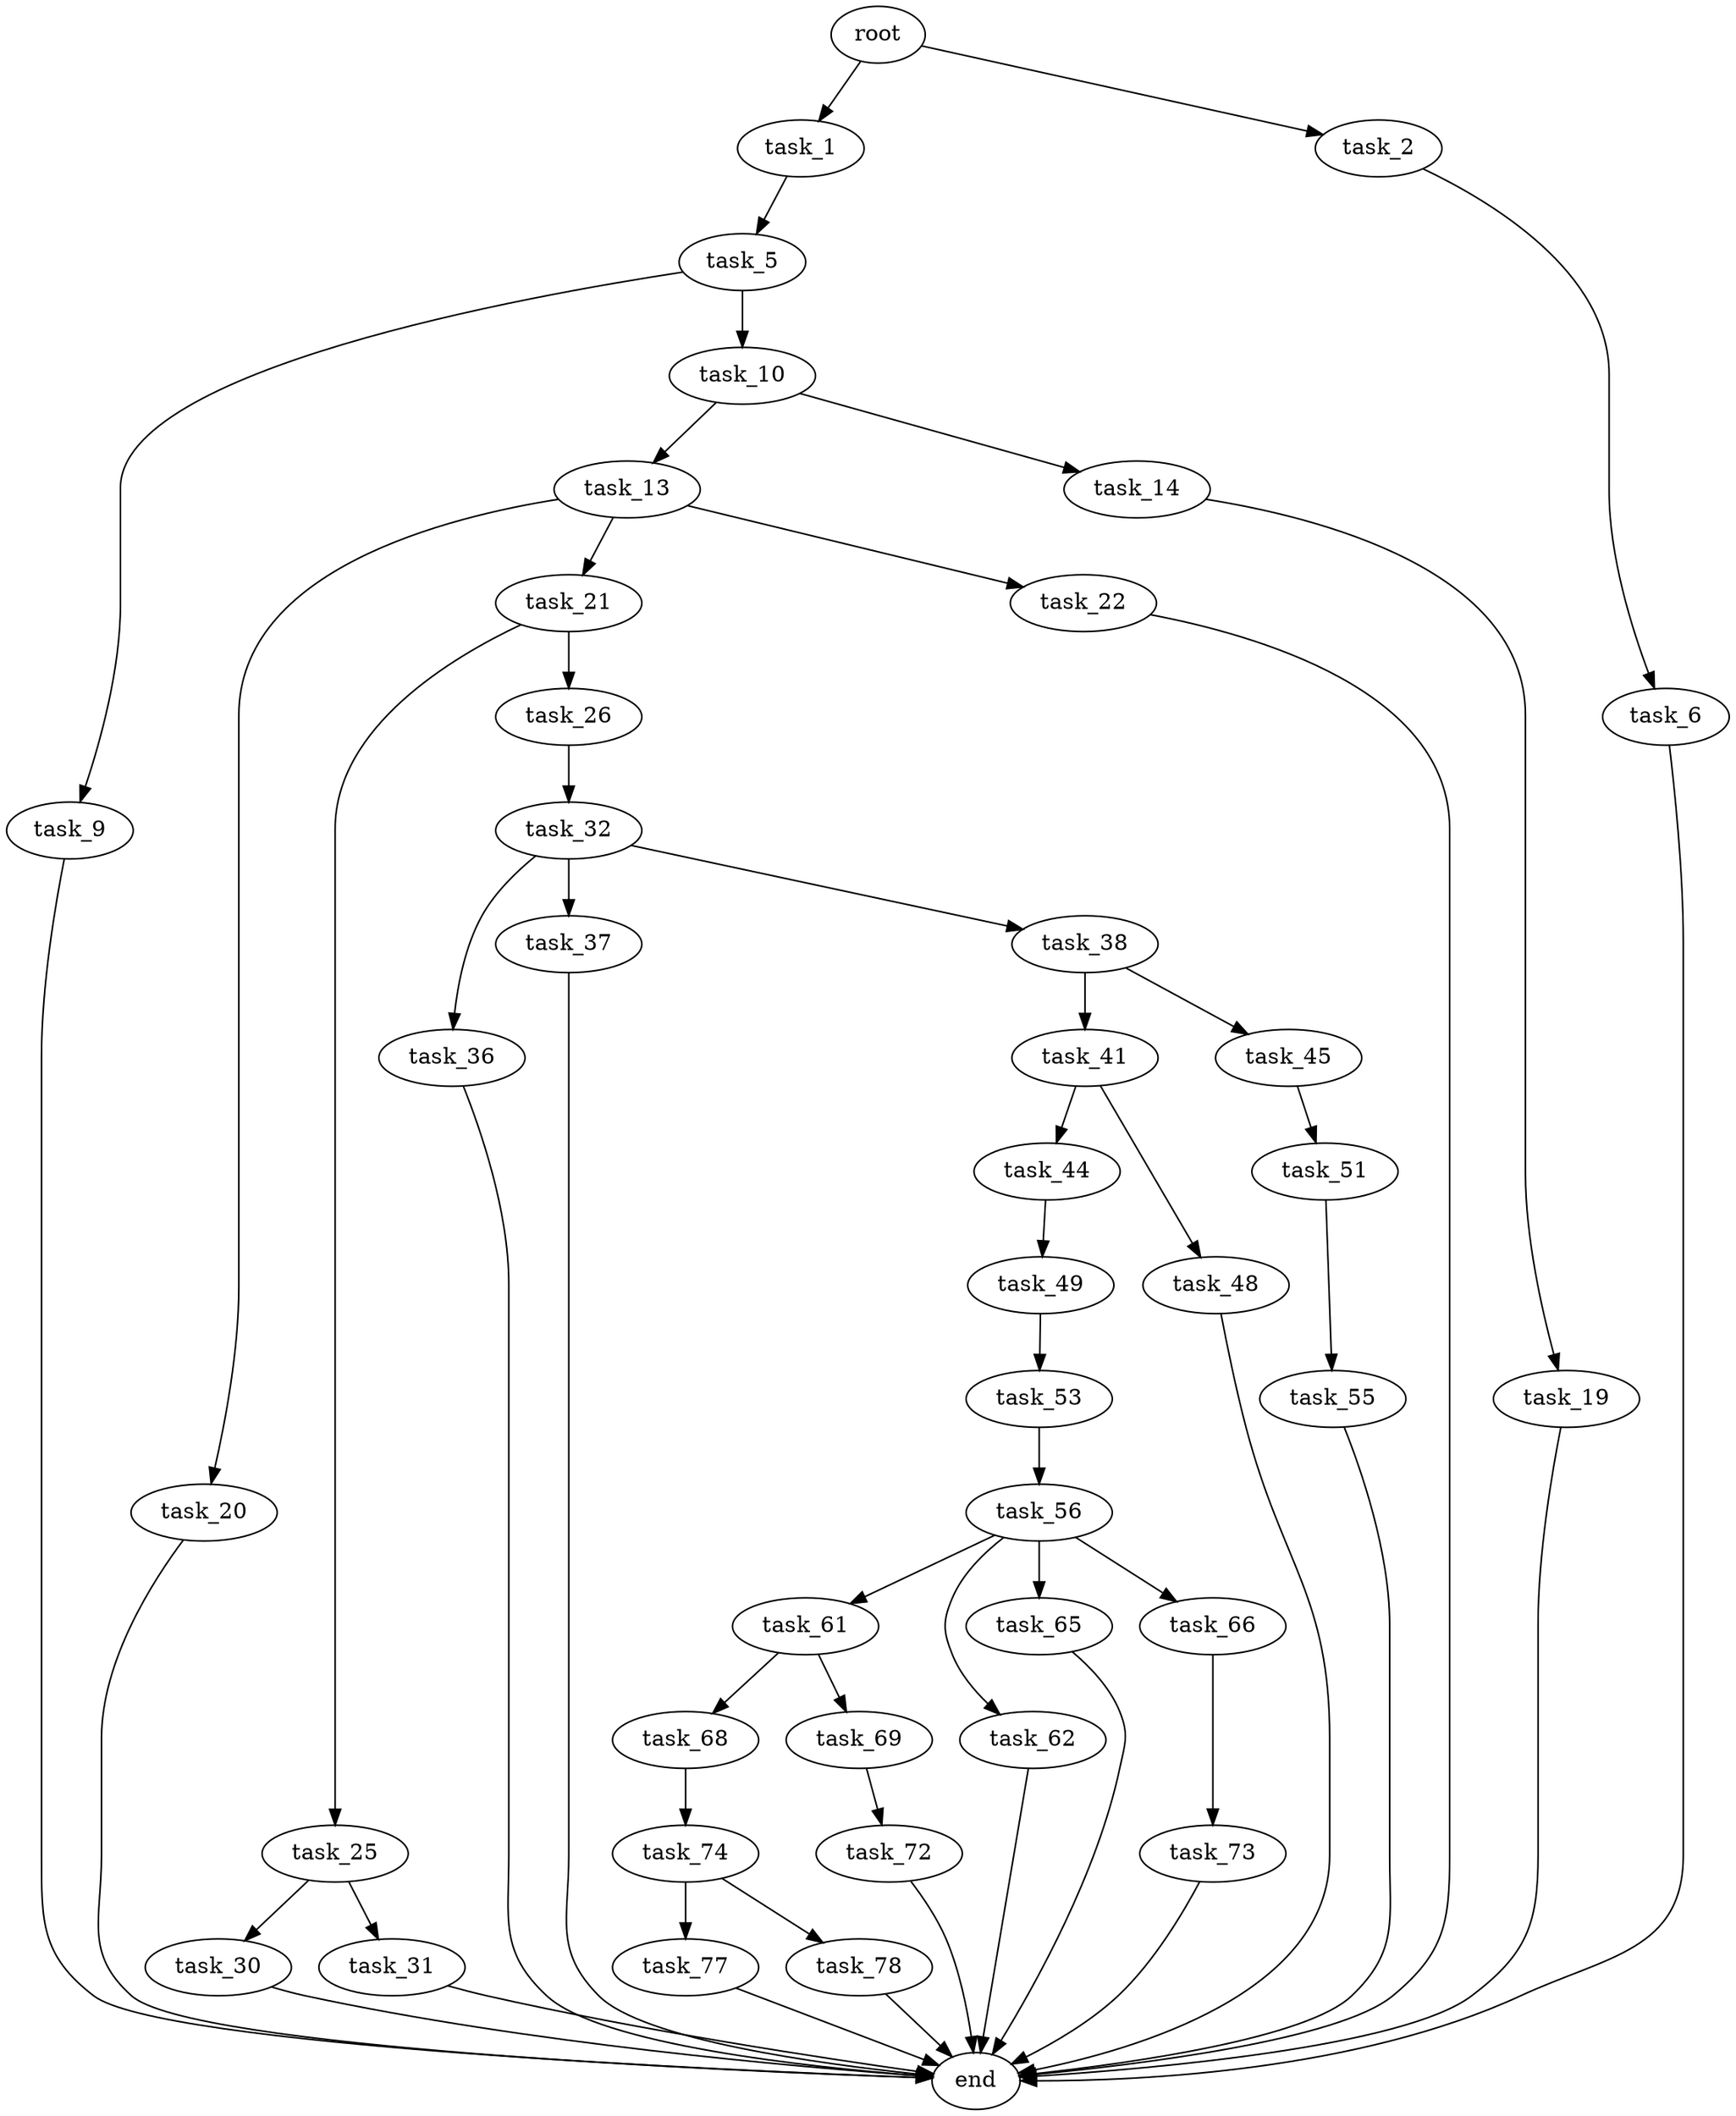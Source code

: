 digraph G {
  root [size="0.000000"];
  task_1 [size="1088417749.000000"];
  task_2 [size="8589934592.000000"];
  task_5 [size="134217728000.000000"];
  task_6 [size="11490772951.000000"];
  task_9 [size="8451538920.000000"];
  task_10 [size="105447934827.000000"];
  task_13 [size="53016877120.000000"];
  task_14 [size="368293445632.000000"];
  task_19 [size="484077698643.000000"];
  task_20 [size="362543591434.000000"];
  task_21 [size="34181786852.000000"];
  task_22 [size="76536818980.000000"];
  task_25 [size="13571659168.000000"];
  task_26 [size="1255471623635.000000"];
  task_30 [size="231928233984.000000"];
  task_31 [size="1669046469.000000"];
  task_32 [size="2612009272.000000"];
  task_36 [size="28991029248.000000"];
  task_37 [size="782757789696.000000"];
  task_38 [size="15781643963.000000"];
  task_41 [size="134217728000.000000"];
  task_44 [size="68719476736.000000"];
  task_45 [size="8309792554.000000"];
  task_48 [size="27267936668.000000"];
  task_49 [size="410290133.000000"];
  task_51 [size="12914230422.000000"];
  task_53 [size="147260799897.000000"];
  task_55 [size="28991029248.000000"];
  task_56 [size="26523965072.000000"];
  task_61 [size="134217728000.000000"];
  task_62 [size="8589934592.000000"];
  task_65 [size="102861105848.000000"];
  task_66 [size="11227823568.000000"];
  task_68 [size="773430800078.000000"];
  task_69 [size="652529894244.000000"];
  task_72 [size="75751985917.000000"];
  task_73 [size="6757808316.000000"];
  task_74 [size="549755813888.000000"];
  task_77 [size="7504634276.000000"];
  task_78 [size="1134062121152.000000"];
  end [size="0.000000"];

  root -> task_1 [size="1.000000"];
  root -> task_2 [size="1.000000"];
  task_1 -> task_5 [size="33554432.000000"];
  task_2 -> task_6 [size="33554432.000000"];
  task_5 -> task_9 [size="209715200.000000"];
  task_5 -> task_10 [size="209715200.000000"];
  task_6 -> end [size="1.000000"];
  task_9 -> end [size="1.000000"];
  task_10 -> task_13 [size="134217728.000000"];
  task_10 -> task_14 [size="134217728.000000"];
  task_13 -> task_20 [size="75497472.000000"];
  task_13 -> task_21 [size="75497472.000000"];
  task_13 -> task_22 [size="75497472.000000"];
  task_14 -> task_19 [size="411041792.000000"];
  task_19 -> end [size="1.000000"];
  task_20 -> end [size="1.000000"];
  task_21 -> task_25 [size="679477248.000000"];
  task_21 -> task_26 [size="679477248.000000"];
  task_22 -> end [size="1.000000"];
  task_25 -> task_30 [size="301989888.000000"];
  task_25 -> task_31 [size="301989888.000000"];
  task_26 -> task_32 [size="838860800.000000"];
  task_30 -> end [size="1.000000"];
  task_31 -> end [size="1.000000"];
  task_32 -> task_36 [size="75497472.000000"];
  task_32 -> task_37 [size="75497472.000000"];
  task_32 -> task_38 [size="75497472.000000"];
  task_36 -> end [size="1.000000"];
  task_37 -> end [size="1.000000"];
  task_38 -> task_41 [size="536870912.000000"];
  task_38 -> task_45 [size="536870912.000000"];
  task_41 -> task_44 [size="209715200.000000"];
  task_41 -> task_48 [size="209715200.000000"];
  task_44 -> task_49 [size="134217728.000000"];
  task_45 -> task_51 [size="411041792.000000"];
  task_48 -> end [size="1.000000"];
  task_49 -> task_53 [size="33554432.000000"];
  task_51 -> task_55 [size="679477248.000000"];
  task_53 -> task_56 [size="301989888.000000"];
  task_55 -> end [size="1.000000"];
  task_56 -> task_61 [size="536870912.000000"];
  task_56 -> task_62 [size="536870912.000000"];
  task_56 -> task_65 [size="536870912.000000"];
  task_56 -> task_66 [size="536870912.000000"];
  task_61 -> task_68 [size="209715200.000000"];
  task_61 -> task_69 [size="209715200.000000"];
  task_62 -> end [size="1.000000"];
  task_65 -> end [size="1.000000"];
  task_66 -> task_73 [size="209715200.000000"];
  task_68 -> task_74 [size="679477248.000000"];
  task_69 -> task_72 [size="411041792.000000"];
  task_72 -> end [size="1.000000"];
  task_73 -> end [size="1.000000"];
  task_74 -> task_77 [size="536870912.000000"];
  task_74 -> task_78 [size="536870912.000000"];
  task_77 -> end [size="1.000000"];
  task_78 -> end [size="1.000000"];
}
